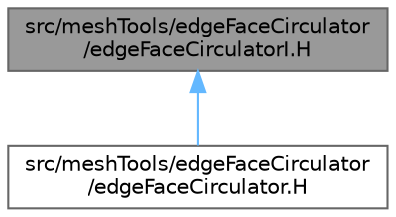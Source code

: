 digraph "src/meshTools/edgeFaceCirculator/edgeFaceCirculatorI.H"
{
 // LATEX_PDF_SIZE
  bgcolor="transparent";
  edge [fontname=Helvetica,fontsize=10,labelfontname=Helvetica,labelfontsize=10];
  node [fontname=Helvetica,fontsize=10,shape=box,height=0.2,width=0.4];
  Node1 [id="Node000001",label="src/meshTools/edgeFaceCirculator\l/edgeFaceCirculatorI.H",height=0.2,width=0.4,color="gray40", fillcolor="grey60", style="filled", fontcolor="black",tooltip=" "];
  Node1 -> Node2 [id="edge1_Node000001_Node000002",dir="back",color="steelblue1",style="solid",tooltip=" "];
  Node2 [id="Node000002",label="src/meshTools/edgeFaceCirculator\l/edgeFaceCirculator.H",height=0.2,width=0.4,color="grey40", fillcolor="white", style="filled",URL="$edgeFaceCirculator_8H.html",tooltip=" "];
}
